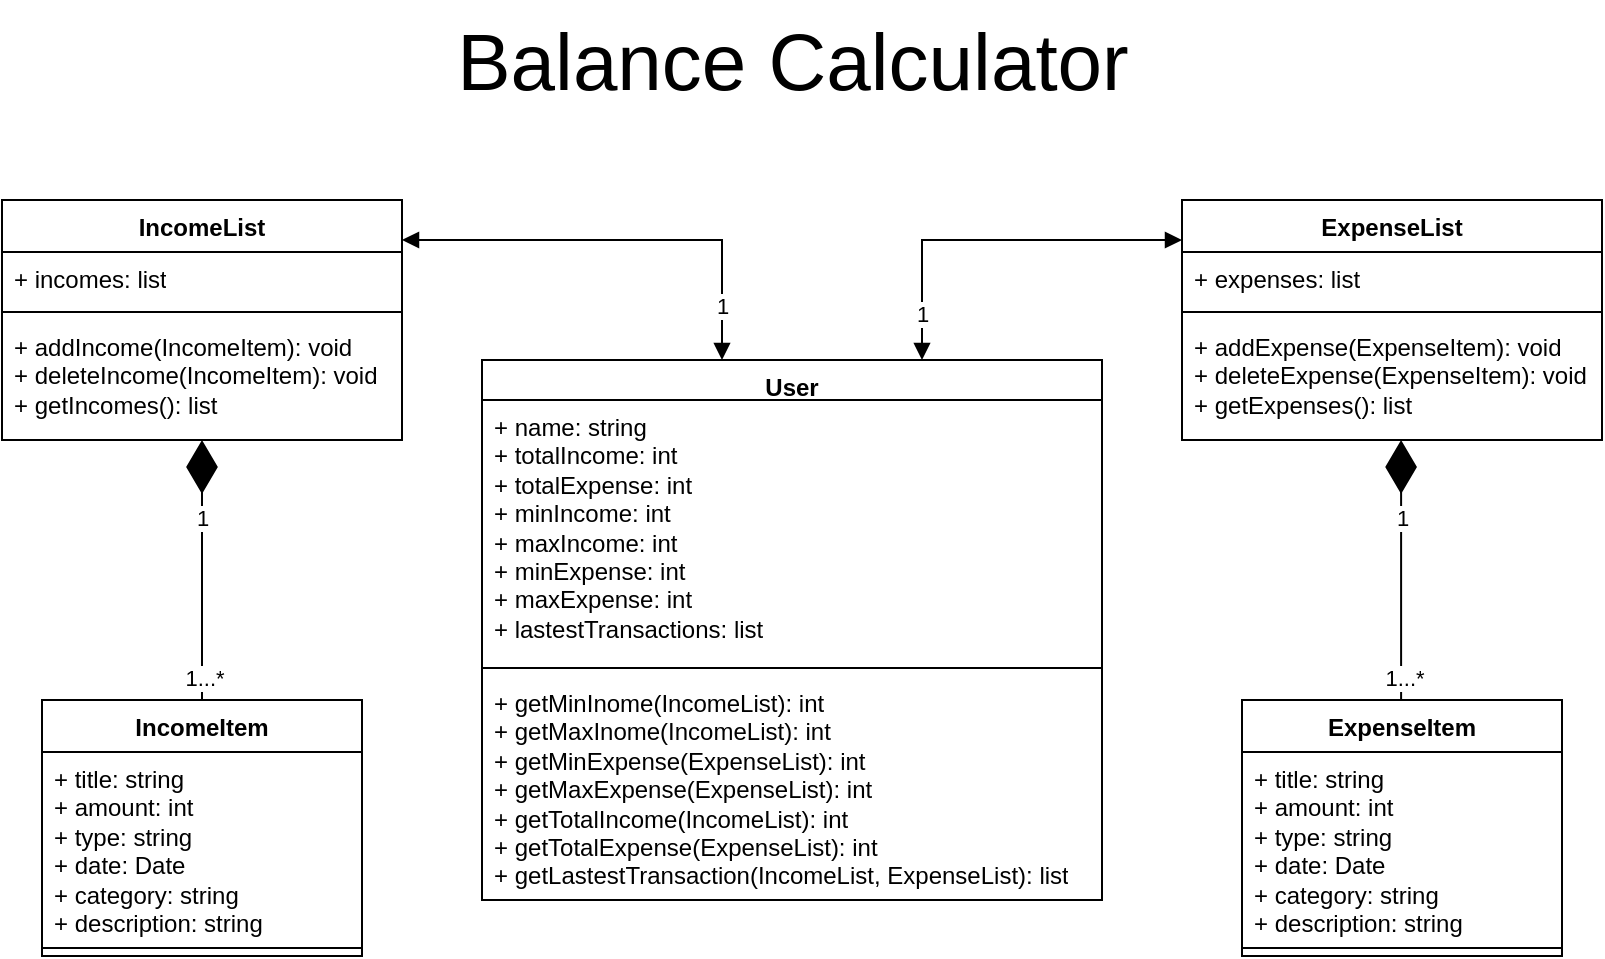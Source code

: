 <mxfile version="21.0.10" type="device"><diagram name="Page-1" id="cQPTcFsgLwp3pSzK-NPo"><mxGraphModel dx="895" dy="553" grid="1" gridSize="10" guides="1" tooltips="1" connect="1" arrows="1" fold="1" page="1" pageScale="1" pageWidth="850" pageHeight="1100" math="0" shadow="0"><root><mxCell id="0"/><mxCell id="1" parent="0"/><mxCell id="ATJkYk5q_Khj4Ifn0Pts-1" value="IncomeItem" style="swimlane;fontStyle=1;align=center;verticalAlign=top;childLayout=stackLayout;horizontal=1;startSize=26;horizontalStack=0;resizeParent=1;resizeParentMax=0;resizeLast=0;collapsible=1;marginBottom=0;whiteSpace=wrap;html=1;" vertex="1" parent="1"><mxGeometry x="50" y="400" width="160" height="128" as="geometry"/></mxCell><mxCell id="ATJkYk5q_Khj4Ifn0Pts-2" value="+ title: string&lt;br&gt;+ amount: int&lt;br&gt;+ type: string&lt;br&gt;+ date: Date&lt;br&gt;+ category: string&lt;br&gt;+ description: string" style="text;strokeColor=none;fillColor=none;align=left;verticalAlign=top;spacingLeft=4;spacingRight=4;overflow=hidden;rotatable=0;points=[[0,0.5],[1,0.5]];portConstraint=eastwest;whiteSpace=wrap;html=1;" vertex="1" parent="ATJkYk5q_Khj4Ifn0Pts-1"><mxGeometry y="26" width="160" height="94" as="geometry"/></mxCell><mxCell id="ATJkYk5q_Khj4Ifn0Pts-3" value="" style="line;strokeWidth=1;fillColor=none;align=left;verticalAlign=middle;spacingTop=-1;spacingLeft=3;spacingRight=3;rotatable=0;labelPosition=right;points=[];portConstraint=eastwest;strokeColor=inherit;" vertex="1" parent="ATJkYk5q_Khj4Ifn0Pts-1"><mxGeometry y="120" width="160" height="8" as="geometry"/></mxCell><mxCell id="ATJkYk5q_Khj4Ifn0Pts-5" value="&lt;font style=&quot;font-size: 40px;&quot;&gt;Balance Calculator&lt;/font&gt;" style="text;html=1;align=center;verticalAlign=middle;resizable=0;points=[];autosize=1;strokeColor=none;fillColor=none;" vertex="1" parent="1"><mxGeometry x="245" y="50" width="360" height="60" as="geometry"/></mxCell><mxCell id="ATJkYk5q_Khj4Ifn0Pts-6" value="ExpenseItem" style="swimlane;fontStyle=1;align=center;verticalAlign=top;childLayout=stackLayout;horizontal=1;startSize=26;horizontalStack=0;resizeParent=1;resizeParentMax=0;resizeLast=0;collapsible=1;marginBottom=0;whiteSpace=wrap;html=1;" vertex="1" parent="1"><mxGeometry x="650" y="400" width="160" height="128" as="geometry"/></mxCell><mxCell id="ATJkYk5q_Khj4Ifn0Pts-7" value="+ title: string&lt;br&gt;+ amount: int&lt;br&gt;+ type: string&lt;br&gt;+ date: Date&lt;br&gt;+ category: string&lt;br&gt;+ description: string" style="text;strokeColor=none;fillColor=none;align=left;verticalAlign=top;spacingLeft=4;spacingRight=4;overflow=hidden;rotatable=0;points=[[0,0.5],[1,0.5]];portConstraint=eastwest;whiteSpace=wrap;html=1;" vertex="1" parent="ATJkYk5q_Khj4Ifn0Pts-6"><mxGeometry y="26" width="160" height="94" as="geometry"/></mxCell><mxCell id="ATJkYk5q_Khj4Ifn0Pts-8" value="" style="line;strokeWidth=1;fillColor=none;align=left;verticalAlign=middle;spacingTop=-1;spacingLeft=3;spacingRight=3;rotatable=0;labelPosition=right;points=[];portConstraint=eastwest;strokeColor=inherit;" vertex="1" parent="ATJkYk5q_Khj4Ifn0Pts-6"><mxGeometry y="120" width="160" height="8" as="geometry"/></mxCell><mxCell id="ATJkYk5q_Khj4Ifn0Pts-13" value="IncomeList" style="swimlane;fontStyle=1;align=center;verticalAlign=top;childLayout=stackLayout;horizontal=1;startSize=26;horizontalStack=0;resizeParent=1;resizeParentMax=0;resizeLast=0;collapsible=1;marginBottom=0;whiteSpace=wrap;html=1;" vertex="1" parent="1"><mxGeometry x="30" y="150" width="200" height="120" as="geometry"/></mxCell><mxCell id="ATJkYk5q_Khj4Ifn0Pts-14" value="+ incomes: list" style="text;strokeColor=none;fillColor=none;align=left;verticalAlign=top;spacingLeft=4;spacingRight=4;overflow=hidden;rotatable=0;points=[[0,0.5],[1,0.5]];portConstraint=eastwest;whiteSpace=wrap;html=1;" vertex="1" parent="ATJkYk5q_Khj4Ifn0Pts-13"><mxGeometry y="26" width="200" height="26" as="geometry"/></mxCell><mxCell id="ATJkYk5q_Khj4Ifn0Pts-15" value="" style="line;strokeWidth=1;fillColor=none;align=left;verticalAlign=middle;spacingTop=-1;spacingLeft=3;spacingRight=3;rotatable=0;labelPosition=right;points=[];portConstraint=eastwest;strokeColor=inherit;" vertex="1" parent="ATJkYk5q_Khj4Ifn0Pts-13"><mxGeometry y="52" width="200" height="8" as="geometry"/></mxCell><mxCell id="ATJkYk5q_Khj4Ifn0Pts-16" value="+ addIncome(IncomeItem): void&lt;br&gt;+ deleteIncome(IncomeItem): void&lt;br&gt;+ getIncomes(): list" style="text;strokeColor=none;fillColor=none;align=left;verticalAlign=top;spacingLeft=4;spacingRight=4;overflow=hidden;rotatable=0;points=[[0,0.5],[1,0.5]];portConstraint=eastwest;whiteSpace=wrap;html=1;" vertex="1" parent="ATJkYk5q_Khj4Ifn0Pts-13"><mxGeometry y="60" width="200" height="60" as="geometry"/></mxCell><mxCell id="ATJkYk5q_Khj4Ifn0Pts-17" value="ExpenseList" style="swimlane;fontStyle=1;align=center;verticalAlign=top;childLayout=stackLayout;horizontal=1;startSize=26;horizontalStack=0;resizeParent=1;resizeParentMax=0;resizeLast=0;collapsible=1;marginBottom=0;whiteSpace=wrap;html=1;" vertex="1" parent="1"><mxGeometry x="620" y="150" width="210" height="120" as="geometry"/></mxCell><mxCell id="ATJkYk5q_Khj4Ifn0Pts-18" value="+ expenses: list" style="text;strokeColor=none;fillColor=none;align=left;verticalAlign=top;spacingLeft=4;spacingRight=4;overflow=hidden;rotatable=0;points=[[0,0.5],[1,0.5]];portConstraint=eastwest;whiteSpace=wrap;html=1;" vertex="1" parent="ATJkYk5q_Khj4Ifn0Pts-17"><mxGeometry y="26" width="210" height="26" as="geometry"/></mxCell><mxCell id="ATJkYk5q_Khj4Ifn0Pts-19" value="" style="line;strokeWidth=1;fillColor=none;align=left;verticalAlign=middle;spacingTop=-1;spacingLeft=3;spacingRight=3;rotatable=0;labelPosition=right;points=[];portConstraint=eastwest;strokeColor=inherit;" vertex="1" parent="ATJkYk5q_Khj4Ifn0Pts-17"><mxGeometry y="52" width="210" height="8" as="geometry"/></mxCell><mxCell id="ATJkYk5q_Khj4Ifn0Pts-20" value="+ addExpense(ExpenseItem): void&lt;br&gt;+ deleteExpense(ExpenseItem): void&lt;br&gt;+ getExpenses(): list" style="text;strokeColor=none;fillColor=none;align=left;verticalAlign=top;spacingLeft=4;spacingRight=4;overflow=hidden;rotatable=0;points=[[0,0.5],[1,0.5]];portConstraint=eastwest;whiteSpace=wrap;html=1;" vertex="1" parent="ATJkYk5q_Khj4Ifn0Pts-17"><mxGeometry y="60" width="210" height="60" as="geometry"/></mxCell><mxCell id="ATJkYk5q_Khj4Ifn0Pts-25" value="User" style="swimlane;fontStyle=1;align=center;verticalAlign=top;childLayout=stackLayout;horizontal=1;startSize=20;horizontalStack=0;resizeParent=1;resizeParentMax=0;resizeLast=0;collapsible=1;marginBottom=0;whiteSpace=wrap;html=1;" vertex="1" parent="1"><mxGeometry x="270" y="230" width="310" height="270" as="geometry"/></mxCell><mxCell id="ATJkYk5q_Khj4Ifn0Pts-26" value="+ name: string&lt;br&gt;+ totalIncome: int&lt;br&gt;+ totalExpense: int&lt;br&gt;+ minIncome: int&lt;br&gt;+ maxIncome: int&lt;br&gt;+ minExpense: int&lt;br&gt;+ maxExpense: int&lt;br&gt;+ lastestTransactions: list" style="text;strokeColor=none;fillColor=none;align=left;verticalAlign=top;spacingLeft=4;spacingRight=4;overflow=hidden;rotatable=0;points=[[0,0.5],[1,0.5]];portConstraint=eastwest;whiteSpace=wrap;html=1;" vertex="1" parent="ATJkYk5q_Khj4Ifn0Pts-25"><mxGeometry y="20" width="310" height="130" as="geometry"/></mxCell><mxCell id="ATJkYk5q_Khj4Ifn0Pts-27" value="" style="line;strokeWidth=1;fillColor=none;align=left;verticalAlign=middle;spacingTop=-1;spacingLeft=3;spacingRight=3;rotatable=0;labelPosition=right;points=[];portConstraint=eastwest;strokeColor=inherit;" vertex="1" parent="ATJkYk5q_Khj4Ifn0Pts-25"><mxGeometry y="150" width="310" height="8" as="geometry"/></mxCell><mxCell id="ATJkYk5q_Khj4Ifn0Pts-28" value="+ getMinInome(IncomeList): int&lt;br&gt;+ getMaxInome(IncomeList): int&lt;br&gt;+ getMinExpense(ExpenseList): int&lt;br&gt;+ getMaxExpense(ExpenseList): int&lt;br&gt;+ getTotalIncome(IncomeList): int&lt;br&gt;+ getTotalExpense(ExpenseList): int&lt;br&gt;+ getLastestTransaction(IncomeList, ExpenseList): list" style="text;strokeColor=none;fillColor=none;align=left;verticalAlign=top;spacingLeft=4;spacingRight=4;overflow=hidden;rotatable=0;points=[[0,0.5],[1,0.5]];portConstraint=eastwest;whiteSpace=wrap;html=1;" vertex="1" parent="ATJkYk5q_Khj4Ifn0Pts-25"><mxGeometry y="158" width="310" height="112" as="geometry"/></mxCell><mxCell id="ATJkYk5q_Khj4Ifn0Pts-29" value="" style="endArrow=diamondThin;endFill=1;endSize=24;html=1;rounded=0;exitX=0.5;exitY=0;exitDx=0;exitDy=0;" edge="1" parent="1" source="ATJkYk5q_Khj4Ifn0Pts-1"><mxGeometry width="160" relative="1" as="geometry"><mxPoint x="90" y="350" as="sourcePoint"/><mxPoint x="130" y="270" as="targetPoint"/></mxGeometry></mxCell><mxCell id="ATJkYk5q_Khj4Ifn0Pts-30" value="1...*" style="edgeLabel;html=1;align=center;verticalAlign=middle;resizable=0;points=[];" vertex="1" connectable="0" parent="ATJkYk5q_Khj4Ifn0Pts-29"><mxGeometry x="-0.828" y="-1" relative="1" as="geometry"><mxPoint as="offset"/></mxGeometry></mxCell><mxCell id="ATJkYk5q_Khj4Ifn0Pts-31" value="1" style="edgeLabel;html=1;align=center;verticalAlign=middle;resizable=0;points=[];" vertex="1" connectable="0" parent="ATJkYk5q_Khj4Ifn0Pts-29"><mxGeometry x="0.403" relative="1" as="geometry"><mxPoint as="offset"/></mxGeometry></mxCell><mxCell id="ATJkYk5q_Khj4Ifn0Pts-32" value="" style="endArrow=diamondThin;endFill=1;endSize=24;html=1;rounded=0;exitX=0.5;exitY=0;exitDx=0;exitDy=0;" edge="1" parent="1"><mxGeometry width="160" relative="1" as="geometry"><mxPoint x="729.55" y="400" as="sourcePoint"/><mxPoint x="729.55" y="270" as="targetPoint"/></mxGeometry></mxCell><mxCell id="ATJkYk5q_Khj4Ifn0Pts-33" value="1...*" style="edgeLabel;html=1;align=center;verticalAlign=middle;resizable=0;points=[];" vertex="1" connectable="0" parent="ATJkYk5q_Khj4Ifn0Pts-32"><mxGeometry x="-0.828" y="-1" relative="1" as="geometry"><mxPoint as="offset"/></mxGeometry></mxCell><mxCell id="ATJkYk5q_Khj4Ifn0Pts-34" value="1" style="edgeLabel;html=1;align=center;verticalAlign=middle;resizable=0;points=[];" vertex="1" connectable="0" parent="ATJkYk5q_Khj4Ifn0Pts-32"><mxGeometry x="0.403" relative="1" as="geometry"><mxPoint as="offset"/></mxGeometry></mxCell><mxCell id="ATJkYk5q_Khj4Ifn0Pts-35" value="" style="endArrow=block;startArrow=block;endFill=1;startFill=1;html=1;rounded=0;" edge="1" parent="1"><mxGeometry width="160" relative="1" as="geometry"><mxPoint x="230" y="170" as="sourcePoint"/><mxPoint x="390" y="230" as="targetPoint"/><Array as="points"><mxPoint x="390" y="170"/></Array></mxGeometry></mxCell><mxCell id="ATJkYk5q_Khj4Ifn0Pts-36" value="1" style="edgeLabel;html=1;align=center;verticalAlign=middle;resizable=0;points=[];" vertex="1" connectable="0" parent="ATJkYk5q_Khj4Ifn0Pts-35"><mxGeometry x="0.754" relative="1" as="geometry"><mxPoint as="offset"/></mxGeometry></mxCell><mxCell id="ATJkYk5q_Khj4Ifn0Pts-37" value="" style="endArrow=block;startArrow=block;endFill=1;startFill=1;html=1;rounded=0;" edge="1" parent="1"><mxGeometry width="160" relative="1" as="geometry"><mxPoint x="620" y="170" as="sourcePoint"/><mxPoint x="490" y="230" as="targetPoint"/><Array as="points"><mxPoint x="490" y="170"/></Array></mxGeometry></mxCell><mxCell id="ATJkYk5q_Khj4Ifn0Pts-38" value="1" style="edgeLabel;html=1;align=center;verticalAlign=middle;resizable=0;points=[];" vertex="1" connectable="0" parent="ATJkYk5q_Khj4Ifn0Pts-37"><mxGeometry x="0.754" relative="1" as="geometry"><mxPoint as="offset"/></mxGeometry></mxCell></root></mxGraphModel></diagram></mxfile>